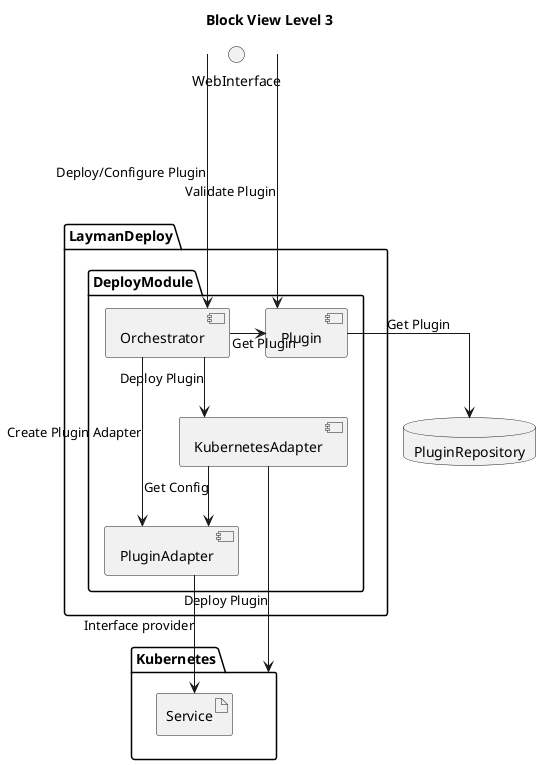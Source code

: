 @startuml
skinparam linetype ortho

title Block View Level 3

package LaymanDeploy {

    package DeployModule {
        component Plugin
        component Orchestrator
        component PluginAdapter
        component KubernetesAdapter
    }
    
}

package Kubernetes {
    artifact Service
}

database PluginRepository


WebInterface --> Orchestrator: Deploy/Configure Plugin
Orchestrator -> Plugin: Get Plugin
WebInterface ----> Plugin: Validate Plugin
Plugin --> PluginRepository: Get Plugin
Orchestrator --> PluginAdapter: Create Plugin Adapter
PluginAdapter --> Service: Interface provider
Orchestrator --> KubernetesAdapter: Deploy Plugin
KubernetesAdapter --> PluginAdapter: Get Config
KubernetesAdapter ---> Kubernetes: Deploy Plugin


@enduml